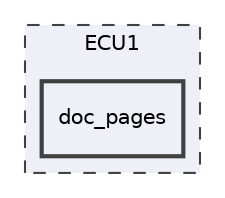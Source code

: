 digraph "C:/Users/Abnaby/Desktop/Unit_10_SecondTermProject/Unit_10_SecondTermProject/Documentation/Doxygn/ECU1/doc_pages"
{
 // LATEX_PDF_SIZE
  edge [fontname="Helvetica",fontsize="10",labelfontname="Helvetica",labelfontsize="10"];
  node [fontname="Helvetica",fontsize="10",shape=record];
  compound=true
  subgraph clusterdir_db9e1d680a4fb051f241f124433f4f26 {
    graph [ bgcolor="#edf0f7", pencolor="grey25", style="filled,dashed,", label="ECU1", fontname="Helvetica", fontsize="10", URL="dir_db9e1d680a4fb051f241f124433f4f26.html"]
  dir_014cd38708c65fa266db13a2ef82fb32 [shape=box, label="doc_pages", style="filled,bold,", fillcolor="#edf0f7", color="grey25", URL="dir_014cd38708c65fa266db13a2ef82fb32.html"];
  }
}
